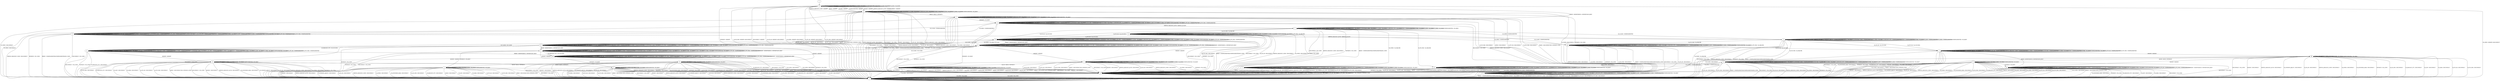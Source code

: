 digraph "" {
	graph ["Incoming time"=0.19133949279785156,
		"Outgoing time"=0.28566694259643555,
		Output="{'States': 32, 'Transitions': 683, 'Filename': '../results/ssh/OpenSSH-OpenSSH-yices-3.dot'}",
		Reference="{'States': 32, 'Transitions': 683, 'Filename': '../subjects/ssh/OpenSSH.dot'}",
		Solver=yices,
		Updated="{'States': 32, 'Transitions': 683, 'Filename': '../subjects/ssh/OpenSSH.dot'}",
		"f-measure"=1.0,
		precision=1.0,
		recall=1.0
	];
	a -> a	[key=0,
		label="KEXINIT / UNIMPLEMENTED"];
	a -> a	[key=1,
		label="SERVICE_REQUEST_AUTH / SERVICE_ACCEPT"];
	a -> a	[key=2,
		label="CH_WINDOW_ADJUST / UNIMPLEMENTED"];
	a -> a	[key=3,
		label="DEBUG / NO_RESP"];
	a -> a	[key=4,
		label="CH_EXTENDED_DATA / UNIMPLEMENTED"];
	a -> a	[key=5,
		label="UA_PK_NOK / UA_FAILURE"];
	a -> a	[key=6,
		label="CH_OPEN / CH_MAX"];
	a -> a	[key=7,
		label="CH_REQUEST_PTY / UNIMPLEMENTED"];
	a -> a	[key=8,
		label="KEX30 / UNIMPLEMENTED"];
	a -> a	[key=9,
		label="IGNORE / NO_RESP"];
	a -> a	[key=10,
		label="CH_EOF / UNIMPLEMENTED"];
	a -> a	[key=11,
		label="CH_DATA / UNIMPLEMENTED"];
	a -> a	[key=12,
		label="UNIMPLEMENTED / NO_RESP"];
	a -> k	[key=0,
		label="CH_CLOSE / UNIMPLEMENTED"];
	a -> t	[key=0,
		label="DISCONNECT / NO_CONN"];
	a -> t	[key=1,
		label="UA_PK_OK / DISCONNECT"];
	a -> t	[key=2,
		label="SERVICE_REQUEST_CONN / DISCONNECT"];
	a -> t	[key=3,
		label="UA_NONE / DISCONNECT"];
	a -> t	[key=4,
		label="NEWKEYS / NO_CONN"];
	a -> t	[key=5,
		label="UA_PW_OK / DISCONNECT"];
	a -> t	[key=6,
		label="UA_PW_NOK / DISCONNECT"];
	a -> t	[key=7,
		label="REKEY / UNIMPLEMENTED|UNIMPLEMENTED|NO_CONN"];
	b -> b	[key=0,
		label="CH_WINDOW_ADJUST / CH_NONE"];
	b -> b	[key=1,
		label="CH_EXTENDED_DATA / CH_NONE"];
	b -> b	[key=2,
		label="CH_CLOSE / CH_NONE"];
	b -> b	[key=3,
		label="CH_REQUEST_PTY / CH_NONE"];
	b -> b	[key=4,
		label="CH_EOF / CH_NONE"];
	b -> b	[key=5,
		label="CH_DATA / CH_NONE"];
	b -> q	[key=0,
		label="KEXINIT / KEXINIT"];
	b -> q	[key=1,
		label="SERVICE_REQUEST_AUTH / KEXINIT"];
	b -> q	[key=2,
		label="DEBUG / KEXINIT"];
	b -> q	[key=3,
		label="SERVICE_REQUEST_CONN / KEXINIT"];
	b -> q	[key=4,
		label="KEX30 / KEXINIT"];
	b -> q	[key=5,
		label="IGNORE / KEXINIT"];
	b -> q	[key=6,
		label="UNIMPLEMENTED / KEXINIT"];
	b -> t	[key=0,
		label="CH_OPEN / KEXINIT+DISCONNECT"];
	b -> u	[key=0,
		label="REKEY / KEXINIT|KEX31+NEWKEYS|NO_RESP"];
	b -> cc	[key=0,
		label="DISCONNECT / KEXINIT"];
	b -> cc	[key=1,
		label="UA_PK_OK / KEXINIT+DISCONNECT"];
	b -> cc	[key=2,
		label="UA_NONE / KEXINIT+DISCONNECT"];
	b -> cc	[key=3,
		label="NEWKEYS / KEXINIT"];
	b -> cc	[key=4,
		label="UA_PK_NOK / KEXINIT+DISCONNECT"];
	b -> cc	[key=5,
		label="UA_PW_OK / KEXINIT+DISCONNECT"];
	b -> cc	[key=6,
		label="UA_PW_NOK / KEXINIT+DISCONNECT"];
	c -> c	[key=0,
		label="SERVICE_REQUEST_AUTH / UNIMPLEMENTED"];
	c -> c	[key=1,
		label="CH_WINDOW_ADJUST / NO_RESP"];
	c -> c	[key=2,
		label="DEBUG / NO_RESP"];
	c -> c	[key=3,
		label="UA_PK_OK / UNIMPLEMENTED"];
	c -> c	[key=4,
		label="SERVICE_REQUEST_CONN / UNIMPLEMENTED"];
	c -> c	[key=5,
		label="UA_NONE / UNIMPLEMENTED"];
	c -> c	[key=6,
		label="UA_PK_NOK / UNIMPLEMENTED"];
	c -> c	[key=7,
		label="CH_OPEN / CH_MAX"];
	c -> c	[key=8,
		label="KEX30 / UNIMPLEMENTED"];
	c -> c	[key=9,
		label="IGNORE / NO_RESP"];
	c -> c	[key=10,
		label="UNIMPLEMENTED / NO_RESP"];
	c -> c	[key=11,
		label="UA_PW_OK / UNIMPLEMENTED"];
	c -> c	[key=12,
		label="UA_PW_NOK / UNIMPLEMENTED"];
	c -> t	[key=0,
		label="DISCONNECT / NO_CONN"];
	c -> t	[key=1,
		label="CH_EXTENDED_DATA / DISCONNECT"];
	c -> t	[key=2,
		label="NEWKEYS / NO_CONN"];
	c -> t	[key=3,
		label="CH_REQUEST_PTY / DISCONNECT"];
	c -> t	[key=4,
		label="CH_EOF / DISCONNECT"];
	c -> t	[key=5,
		label="CH_DATA / DISCONNECT"];
	c -> bb	[key=0,
		label="KEXINIT / KEXINIT"];
	c -> cc	[key=0,
		label="CH_CLOSE / DISCONNECT"];
	c -> ee	[key=0,
		label="REKEY / KEXINIT|KEX31+NEWKEYS|NO_RESP"];
	d -> d	[key=0,
		label="DEBUG / NO_RESP"];
	d -> d	[key=1,
		label="CH_OPEN / CH_MAX"];
	d -> d	[key=2,
		label="IGNORE / NO_RESP"];
	d -> d	[key=3,
		label="UNIMPLEMENTED / NO_RESP"];
	d -> j	[key=0,
		label="KEX30 / KEX31+NEWKEYS"];
	d -> t	[key=0,
		label="DISCONNECT / NO_CONN"];
	d -> t	[key=1,
		label="KEXINIT / DISCONNECT"];
	d -> t	[key=2,
		label="SERVICE_REQUEST_AUTH / DISCONNECT"];
	d -> t	[key=3,
		label="CH_WINDOW_ADJUST / DISCONNECT"];
	d -> t	[key=4,
		label="UA_PK_OK / DISCONNECT"];
	d -> t	[key=5,
		label="SERVICE_REQUEST_CONN / DISCONNECT"];
	d -> t	[key=6,
		label="UA_NONE / DISCONNECT"];
	d -> t	[key=7,
		label="CH_EXTENDED_DATA / DISCONNECT"];
	d -> t	[key=8,
		label="NEWKEYS / NO_CONN"];
	d -> t	[key=9,
		label="UA_PK_NOK / DISCONNECT"];
	d -> t	[key=10,
		label="CH_REQUEST_PTY / DISCONNECT"];
	d -> t	[key=11,
		label="CH_EOF / DISCONNECT"];
	d -> t	[key=12,
		label="CH_DATA / DISCONNECT"];
	d -> t	[key=13,
		label="UA_PW_OK / DISCONNECT"];
	d -> t	[key=14,
		label="UA_PW_NOK / DISCONNECT"];
	d -> t	[key=15,
		label="REKEY / DISCONNECT|NO_CONN|NO_CONN"];
	d -> cc	[key=0,
		label="CH_CLOSE / DISCONNECT"];
	e -> e	[key=0,
		label="CH_WINDOW_ADJUST / CH_NONE"];
	e -> e	[key=1,
		label="DEBUG / NO_RESP"];
	e -> e	[key=2,
		label="CH_EXTENDED_DATA / CH_NONE"];
	e -> e	[key=3,
		label="CH_CLOSE / CH_NONE"];
	e -> e	[key=4,
		label="CH_REQUEST_PTY / CH_NONE"];
	e -> e	[key=5,
		label="IGNORE / NO_RESP"];
	e -> e	[key=6,
		label="CH_EOF / CH_NONE"];
	e -> e	[key=7,
		label="CH_DATA / CH_NONE"];
	e -> e	[key=8,
		label="UNIMPLEMENTED / NO_RESP"];
	e -> t	[key=0,
		label="CH_OPEN / DISCONNECT"];
	e -> w	[key=0,
		label="NEWKEYS / NO_RESP"];
	e -> cc	[key=0,
		label="DISCONNECT / NO_CONN"];
	e -> cc	[key=1,
		label="KEXINIT / DISCONNECT"];
	e -> cc	[key=2,
		label="SERVICE_REQUEST_AUTH / DISCONNECT"];
	e -> cc	[key=3,
		label="UA_PK_OK / DISCONNECT"];
	e -> cc	[key=4,
		label="SERVICE_REQUEST_CONN / DISCONNECT"];
	e -> cc	[key=5,
		label="UA_NONE / DISCONNECT"];
	e -> cc	[key=6,
		label="UA_PK_NOK / DISCONNECT"];
	e -> cc	[key=7,
		label="KEX30 / DISCONNECT"];
	e -> cc	[key=8,
		label="UA_PW_OK / DISCONNECT"];
	e -> cc	[key=9,
		label="UA_PW_NOK / DISCONNECT"];
	e -> cc	[key=10,
		label="REKEY / DISCONNECT|NO_CONN|NO_CONN"];
	f -> f	[key=0,
		label="KEXINIT / UNIMPLEMENTED"];
	f -> f	[key=1,
		label="SERVICE_REQUEST_AUTH / SERVICE_ACCEPT"];
	f -> f	[key=2,
		label="CH_WINDOW_ADJUST / CH_NONE"];
	f -> f	[key=3,
		label="DEBUG / NO_RESP"];
	f -> f	[key=4,
		label="UA_NONE / UA_FAILURE"];
	f -> f	[key=5,
		label="CH_EXTENDED_DATA / CH_NONE"];
	f -> f	[key=6,
		label="CH_CLOSE / CH_NONE"];
	f -> f	[key=7,
		label="CH_REQUEST_PTY / CH_NONE"];
	f -> f	[key=8,
		label="KEX30 / UNIMPLEMENTED"];
	f -> f	[key=9,
		label="IGNORE / NO_RESP"];
	f -> f	[key=10,
		label="CH_EOF / CH_NONE"];
	f -> f	[key=11,
		label="CH_DATA / CH_NONE"];
	f -> f	[key=12,
		label="UNIMPLEMENTED / NO_RESP"];
	f -> m	[key=0,
		label="CH_OPEN / UNIMPLEMENTED"];
	f -> cc	[key=0,
		label="DISCONNECT / NO_CONN"];
	f -> cc	[key=1,
		label="UA_PK_OK / DISCONNECT"];
	f -> cc	[key=2,
		label="SERVICE_REQUEST_CONN / DISCONNECT"];
	f -> cc	[key=3,
		label="NEWKEYS / NO_CONN"];
	f -> cc	[key=4,
		label="UA_PK_NOK / DISCONNECT"];
	f -> cc	[key=5,
		label="UA_PW_OK / DISCONNECT"];
	f -> cc	[key=6,
		label="UA_PW_NOK / DISCONNECT"];
	f -> cc	[key=7,
		label="REKEY / UNIMPLEMENTED|UNIMPLEMENTED|NO_CONN"];
	g -> d	[key=0,
		label="KEXINIT / KEXINIT"];
	g -> g	[key=0,
		label="SERVICE_REQUEST_AUTH / UNIMPLEMENTED"];
	g -> g	[key=1,
		label="CH_WINDOW_ADJUST / NO_RESP"];
	g -> g	[key=2,
		label="DEBUG / NO_RESP"];
	g -> g	[key=3,
		label="UA_PK_OK / UNIMPLEMENTED"];
	g -> g	[key=4,
		label="SERVICE_REQUEST_CONN / UNIMPLEMENTED"];
	g -> g	[key=5,
		label="UA_NONE / UNIMPLEMENTED"];
	g -> g	[key=6,
		label="CH_EXTENDED_DATA / NO_RESP"];
	g -> g	[key=7,
		label="UA_PK_NOK / UNIMPLEMENTED"];
	g -> g	[key=8,
		label="CH_OPEN / CH_MAX"];
	g -> g	[key=9,
		label="KEX30 / UNIMPLEMENTED"];
	g -> g	[key=10,
		label="IGNORE / NO_RESP"];
	g -> g	[key=11,
		label="CH_EOF / NO_RESP"];
	g -> g	[key=12,
		label="CH_DATA / NO_RESP"];
	g -> g	[key=13,
		label="UNIMPLEMENTED / NO_RESP"];
	g -> g	[key=14,
		label="UA_PW_OK / UNIMPLEMENTED"];
	g -> g	[key=15,
		label="UA_PW_NOK / UNIMPLEMENTED"];
	g -> t	[key=0,
		label="DISCONNECT / NO_CONN"];
	g -> t	[key=1,
		label="NEWKEYS / NO_CONN"];
	g -> v	[key=0,
		label="CH_REQUEST_PTY / CH_SUCCESS"];
	g -> y	[key=0,
		label="REKEY / KEXINIT|KEX31+NEWKEYS|NO_RESP"];
	g -> ff	[key=0,
		label="CH_CLOSE / CH_CLOSE"];
	h -> h	[key=0,
		label="DEBUG / NO_RESP"];
	h -> h	[key=1,
		label="CH_OPEN / CH_MAX"];
	h -> h	[key=2,
		label="IGNORE / NO_RESP"];
	h -> h	[key=3,
		label="UNIMPLEMENTED / NO_RESP"];
	h -> o	[key=0,
		label="KEX30 / KEX31+NEWKEYS"];
	h -> t	[key=0,
		label="DISCONNECT / NO_CONN"];
	h -> t	[key=1,
		label="KEXINIT / DISCONNECT"];
	h -> t	[key=2,
		label="SERVICE_REQUEST_AUTH / DISCONNECT"];
	h -> t	[key=3,
		label="CH_WINDOW_ADJUST / DISCONNECT"];
	h -> t	[key=4,
		label="UA_PK_OK / DISCONNECT"];
	h -> t	[key=5,
		label="SERVICE_REQUEST_CONN / DISCONNECT"];
	h -> t	[key=6,
		label="UA_NONE / DISCONNECT"];
	h -> t	[key=7,
		label="CH_EXTENDED_DATA / DISCONNECT"];
	h -> t	[key=8,
		label="NEWKEYS / NO_CONN"];
	h -> t	[key=9,
		label="UA_PK_NOK / DISCONNECT"];
	h -> t	[key=10,
		label="CH_REQUEST_PTY / DISCONNECT"];
	h -> t	[key=11,
		label="CH_EOF / DISCONNECT"];
	h -> t	[key=12,
		label="CH_DATA / DISCONNECT"];
	h -> t	[key=13,
		label="UA_PW_OK / DISCONNECT"];
	h -> t	[key=14,
		label="UA_PW_NOK / DISCONNECT"];
	h -> t	[key=15,
		label="REKEY / DISCONNECT|NO_CONN|NO_CONN"];
	h -> cc	[key=0,
		label="CH_CLOSE / DISCONNECT"];
	i -> b	[key=0];
	j -> j	[key=0,
		label="DEBUG / NO_RESP"];
	j -> j	[key=1,
		label="CH_OPEN / CH_MAX"];
	j -> j	[key=2,
		label="IGNORE / NO_RESP"];
	j -> j	[key=3,
		label="UNIMPLEMENTED / NO_RESP"];
	j -> t	[key=0,
		label="DISCONNECT / NO_CONN"];
	j -> t	[key=1,
		label="KEXINIT / DISCONNECT"];
	j -> t	[key=2,
		label="SERVICE_REQUEST_AUTH / DISCONNECT"];
	j -> t	[key=3,
		label="CH_WINDOW_ADJUST / DISCONNECT"];
	j -> t	[key=4,
		label="UA_PK_OK / DISCONNECT"];
	j -> t	[key=5,
		label="SERVICE_REQUEST_CONN / DISCONNECT"];
	j -> t	[key=6,
		label="UA_NONE / DISCONNECT"];
	j -> t	[key=7,
		label="CH_EXTENDED_DATA / DISCONNECT"];
	j -> t	[key=8,
		label="UA_PK_NOK / DISCONNECT"];
	j -> t	[key=9,
		label="CH_REQUEST_PTY / DISCONNECT"];
	j -> t	[key=10,
		label="KEX30 / DISCONNECT"];
	j -> t	[key=11,
		label="CH_EOF / DISCONNECT"];
	j -> t	[key=12,
		label="CH_DATA / DISCONNECT"];
	j -> t	[key=13,
		label="UA_PW_OK / DISCONNECT"];
	j -> t	[key=14,
		label="UA_PW_NOK / DISCONNECT"];
	j -> t	[key=15,
		label="REKEY / DISCONNECT|NO_CONN|NO_CONN"];
	j -> y	[key=0,
		label="NEWKEYS / NO_RESP"];
	j -> cc	[key=0,
		label="CH_CLOSE / DISCONNECT"];
	k -> a	[key=0,
		label="CH_OPEN / UNIMPLEMENTED"];
	k -> k	[key=0,
		label="KEXINIT / UNIMPLEMENTED"];
	k -> k	[key=1,
		label="SERVICE_REQUEST_AUTH / SERVICE_ACCEPT"];
	k -> k	[key=2,
		label="CH_WINDOW_ADJUST / CH_NONE"];
	k -> k	[key=3,
		label="DEBUG / NO_RESP"];
	k -> k	[key=4,
		label="CH_EXTENDED_DATA / CH_NONE"];
	k -> k	[key=5,
		label="UA_PK_NOK / UA_FAILURE"];
	k -> k	[key=6,
		label="CH_CLOSE / CH_NONE"];
	k -> k	[key=7,
		label="CH_REQUEST_PTY / CH_NONE"];
	k -> k	[key=8,
		label="KEX30 / UNIMPLEMENTED"];
	k -> k	[key=9,
		label="IGNORE / NO_RESP"];
	k -> k	[key=10,
		label="CH_EOF / CH_NONE"];
	k -> k	[key=11,
		label="CH_DATA / CH_NONE"];
	k -> k	[key=12,
		label="UNIMPLEMENTED / NO_RESP"];
	k -> cc	[key=0,
		label="DISCONNECT / NO_CONN"];
	k -> cc	[key=1,
		label="UA_PK_OK / DISCONNECT"];
	k -> cc	[key=2,
		label="SERVICE_REQUEST_CONN / DISCONNECT"];
	k -> cc	[key=3,
		label="UA_NONE / DISCONNECT"];
	k -> cc	[key=4,
		label="NEWKEYS / NO_CONN"];
	k -> cc	[key=5,
		label="UA_PW_OK / DISCONNECT"];
	k -> cc	[key=6,
		label="UA_PW_NOK / DISCONNECT"];
	k -> cc	[key=7,
		label="REKEY / UNIMPLEMENTED|UNIMPLEMENTED|NO_CONN"];
	l -> l	[key=0,
		label="CH_WINDOW_ADJUST / CH_NONE"];
	l -> l	[key=1,
		label="DEBUG / NO_RESP"];
	l -> l	[key=2,
		label="CH_EXTENDED_DATA / CH_NONE"];
	l -> l	[key=3,
		label="CH_CLOSE / CH_NONE"];
	l -> l	[key=4,
		label="CH_REQUEST_PTY / CH_NONE"];
	l -> l	[key=5,
		label="IGNORE / NO_RESP"];
	l -> l	[key=6,
		label="CH_EOF / CH_NONE"];
	l -> l	[key=7,
		label="CH_DATA / CH_NONE"];
	l -> l	[key=8,
		label="UNIMPLEMENTED / NO_RESP"];
	l -> t	[key=0,
		label="CH_OPEN / DISCONNECT"];
	l -> u	[key=0,
		label="NEWKEYS / NO_RESP"];
	l -> cc	[key=0,
		label="DISCONNECT / NO_CONN"];
	l -> cc	[key=1,
		label="KEXINIT / DISCONNECT"];
	l -> cc	[key=2,
		label="SERVICE_REQUEST_AUTH / DISCONNECT"];
	l -> cc	[key=3,
		label="UA_PK_OK / DISCONNECT"];
	l -> cc	[key=4,
		label="SERVICE_REQUEST_CONN / DISCONNECT"];
	l -> cc	[key=5,
		label="UA_NONE / DISCONNECT"];
	l -> cc	[key=6,
		label="UA_PK_NOK / DISCONNECT"];
	l -> cc	[key=7,
		label="KEX30 / DISCONNECT"];
	l -> cc	[key=8,
		label="UA_PW_OK / DISCONNECT"];
	l -> cc	[key=9,
		label="UA_PW_NOK / DISCONNECT"];
	l -> cc	[key=10,
		label="REKEY / DISCONNECT|NO_CONN|NO_CONN"];
	m -> f	[key=0,
		label="CH_CLOSE / UNIMPLEMENTED"];
	m -> m	[key=0,
		label="KEXINIT / UNIMPLEMENTED"];
	m -> m	[key=1,
		label="SERVICE_REQUEST_AUTH / SERVICE_ACCEPT"];
	m -> m	[key=2,
		label="CH_WINDOW_ADJUST / UNIMPLEMENTED"];
	m -> m	[key=3,
		label="DEBUG / NO_RESP"];
	m -> m	[key=4,
		label="UA_NONE / UA_FAILURE"];
	m -> m	[key=5,
		label="CH_EXTENDED_DATA / UNIMPLEMENTED"];
	m -> m	[key=6,
		label="CH_OPEN / CH_MAX"];
	m -> m	[key=7,
		label="CH_REQUEST_PTY / UNIMPLEMENTED"];
	m -> m	[key=8,
		label="KEX30 / UNIMPLEMENTED"];
	m -> m	[key=9,
		label="IGNORE / NO_RESP"];
	m -> m	[key=10,
		label="CH_EOF / UNIMPLEMENTED"];
	m -> m	[key=11,
		label="CH_DATA / UNIMPLEMENTED"];
	m -> m	[key=12,
		label="UNIMPLEMENTED / NO_RESP"];
	m -> t	[key=0,
		label="DISCONNECT / NO_CONN"];
	m -> t	[key=1,
		label="UA_PK_OK / DISCONNECT"];
	m -> t	[key=2,
		label="SERVICE_REQUEST_CONN / DISCONNECT"];
	m -> t	[key=3,
		label="NEWKEYS / NO_CONN"];
	m -> t	[key=4,
		label="UA_PK_NOK / DISCONNECT"];
	m -> t	[key=5,
		label="UA_PW_OK / DISCONNECT"];
	m -> t	[key=6,
		label="UA_PW_NOK / DISCONNECT"];
	m -> t	[key=7,
		label="REKEY / UNIMPLEMENTED|UNIMPLEMENTED|NO_CONN"];
	n -> n	[key=0,
		label="DEBUG / NO_RESP"];
	n -> n	[key=1,
		label="CH_OPEN / CH_MAX"];
	n -> n	[key=2,
		label="IGNORE / NO_RESP"];
	n -> n	[key=3,
		label="UNIMPLEMENTED / NO_RESP"];
	n -> t	[key=0,
		label="DISCONNECT / NO_CONN"];
	n -> t	[key=1,
		label="KEXINIT / DISCONNECT"];
	n -> t	[key=2,
		label="SERVICE_REQUEST_AUTH / DISCONNECT"];
	n -> t	[key=3,
		label="CH_WINDOW_ADJUST / DISCONNECT"];
	n -> t	[key=4,
		label="UA_PK_OK / DISCONNECT"];
	n -> t	[key=5,
		label="SERVICE_REQUEST_CONN / DISCONNECT"];
	n -> t	[key=6,
		label="UA_NONE / DISCONNECT"];
	n -> t	[key=7,
		label="CH_EXTENDED_DATA / DISCONNECT"];
	n -> t	[key=8,
		label="UA_PK_NOK / DISCONNECT"];
	n -> t	[key=9,
		label="CH_REQUEST_PTY / DISCONNECT"];
	n -> t	[key=10,
		label="KEX30 / DISCONNECT"];
	n -> t	[key=11,
		label="CH_EOF / DISCONNECT"];
	n -> t	[key=12,
		label="CH_DATA / DISCONNECT"];
	n -> t	[key=13,
		label="UA_PW_OK / DISCONNECT"];
	n -> t	[key=14,
		label="UA_PW_NOK / DISCONNECT"];
	n -> t	[key=15,
		label="REKEY / DISCONNECT|NO_CONN|NO_CONN"];
	n -> cc	[key=0,
		label="CH_CLOSE / DISCONNECT"];
	n -> ee	[key=0,
		label="NEWKEYS / NO_RESP"];
	o -> o	[key=0,
		label="DEBUG / NO_RESP"];
	o -> o	[key=1,
		label="CH_OPEN / CH_MAX"];
	o -> o	[key=2,
		label="IGNORE / NO_RESP"];
	o -> o	[key=3,
		label="UNIMPLEMENTED / NO_RESP"];
	o -> t	[key=0,
		label="DISCONNECT / NO_CONN"];
	o -> t	[key=1,
		label="KEXINIT / DISCONNECT"];
	o -> t	[key=2,
		label="SERVICE_REQUEST_AUTH / DISCONNECT"];
	o -> t	[key=3,
		label="CH_WINDOW_ADJUST / DISCONNECT"];
	o -> t	[key=4,
		label="UA_PK_OK / DISCONNECT"];
	o -> t	[key=5,
		label="SERVICE_REQUEST_CONN / DISCONNECT"];
	o -> t	[key=6,
		label="UA_NONE / DISCONNECT"];
	o -> t	[key=7,
		label="CH_EXTENDED_DATA / DISCONNECT"];
	o -> t	[key=8,
		label="UA_PK_NOK / DISCONNECT"];
	o -> t	[key=9,
		label="CH_REQUEST_PTY / DISCONNECT"];
	o -> t	[key=10,
		label="KEX30 / DISCONNECT"];
	o -> t	[key=11,
		label="CH_EOF / DISCONNECT"];
	o -> t	[key=12,
		label="CH_DATA / DISCONNECT"];
	o -> t	[key=13,
		label="UA_PW_OK / DISCONNECT"];
	o -> t	[key=14,
		label="UA_PW_NOK / DISCONNECT"];
	o -> t	[key=15,
		label="REKEY / DISCONNECT|NO_CONN|NO_CONN"];
	o -> cc	[key=0,
		label="CH_CLOSE / DISCONNECT"];
	o -> dd	[key=0,
		label="NEWKEYS / NO_RESP"];
	p -> p	[key=0,
		label="KEXINIT / UNIMPLEMENTED"];
	p -> p	[key=1,
		label="SERVICE_REQUEST_AUTH / SERVICE_ACCEPT"];
	p -> p	[key=2,
		label="CH_WINDOW_ADJUST / CH_NONE"];
	p -> p	[key=3,
		label="DEBUG / NO_RESP"];
	p -> p	[key=4,
		label="CH_EXTENDED_DATA / CH_NONE"];
	p -> p	[key=5,
		label="CH_CLOSE / CH_NONE"];
	p -> p	[key=6,
		label="CH_REQUEST_PTY / CH_NONE"];
	p -> p	[key=7,
		label="KEX30 / UNIMPLEMENTED"];
	p -> p	[key=8,
		label="IGNORE / NO_RESP"];
	p -> p	[key=9,
		label="CH_EOF / CH_NONE"];
	p -> p	[key=10,
		label="CH_DATA / CH_NONE"];
	p -> p	[key=11,
		label="UNIMPLEMENTED / NO_RESP"];
	p -> p	[key=12,
		label="UA_PW_NOK / UA_FAILURE"];
	p -> aa	[key=0,
		label="CH_OPEN / UNIMPLEMENTED"];
	p -> cc	[key=0,
		label="DISCONNECT / NO_CONN"];
	p -> cc	[key=1,
		label="UA_PK_OK / DISCONNECT"];
	p -> cc	[key=2,
		label="SERVICE_REQUEST_CONN / DISCONNECT"];
	p -> cc	[key=3,
		label="UA_NONE / DISCONNECT"];
	p -> cc	[key=4,
		label="NEWKEYS / NO_CONN"];
	p -> cc	[key=5,
		label="UA_PK_NOK / DISCONNECT"];
	p -> cc	[key=6,
		label="REKEY / UNIMPLEMENTED|UNIMPLEMENTED|NO_CONN"];
	p -> ff	[key=0,
		label="UA_PW_OK / UA_SUCCESS"];
	q -> l	[key=0,
		label="KEX30 / KEX31+NEWKEYS"];
	q -> q	[key=0,
		label="CH_WINDOW_ADJUST / CH_NONE"];
	q -> q	[key=1,
		label="DEBUG / NO_RESP"];
	q -> q	[key=2,
		label="CH_EXTENDED_DATA / CH_NONE"];
	q -> q	[key=3,
		label="CH_CLOSE / CH_NONE"];
	q -> q	[key=4,
		label="CH_REQUEST_PTY / CH_NONE"];
	q -> q	[key=5,
		label="IGNORE / NO_RESP"];
	q -> q	[key=6,
		label="CH_EOF / CH_NONE"];
	q -> q	[key=7,
		label="CH_DATA / CH_NONE"];
	q -> q	[key=8,
		label="UNIMPLEMENTED / NO_RESP"];
	q -> t	[key=0,
		label="CH_OPEN / DISCONNECT"];
	q -> cc	[key=0,
		label="DISCONNECT / NO_CONN"];
	q -> cc	[key=1,
		label="KEXINIT / DISCONNECT"];
	q -> cc	[key=2,
		label="SERVICE_REQUEST_AUTH / DISCONNECT"];
	q -> cc	[key=3,
		label="UA_PK_OK / DISCONNECT"];
	q -> cc	[key=4,
		label="SERVICE_REQUEST_CONN / DISCONNECT"];
	q -> cc	[key=5,
		label="UA_NONE / DISCONNECT"];
	q -> cc	[key=6,
		label="NEWKEYS / NO_CONN"];
	q -> cc	[key=7,
		label="UA_PK_NOK / DISCONNECT"];
	q -> cc	[key=8,
		label="UA_PW_OK / DISCONNECT"];
	q -> cc	[key=9,
		label="UA_PW_NOK / DISCONNECT"];
	q -> cc	[key=10,
		label="REKEY / DISCONNECT|NO_CONN|NO_CONN"];
	r -> f	[key=0,
		label="UA_NONE / UA_FAILURE"];
	r -> k	[key=0,
		label="UA_PK_NOK / UA_FAILURE"];
	r -> p	[key=0,
		label="UA_PW_NOK / UA_FAILURE"];
	r -> r	[key=0,
		label="KEXINIT / UNIMPLEMENTED"];
	r -> r	[key=1,
		label="SERVICE_REQUEST_AUTH / SERVICE_ACCEPT"];
	r -> r	[key=2,
		label="CH_WINDOW_ADJUST / CH_NONE"];
	r -> r	[key=3,
		label="DEBUG / NO_RESP"];
	r -> r	[key=4,
		label="CH_EXTENDED_DATA / CH_NONE"];
	r -> r	[key=5,
		label="CH_CLOSE / CH_NONE"];
	r -> r	[key=6,
		label="CH_REQUEST_PTY / CH_NONE"];
	r -> r	[key=7,
		label="KEX30 / UNIMPLEMENTED"];
	r -> r	[key=8,
		label="IGNORE / NO_RESP"];
	r -> r	[key=9,
		label="CH_EOF / CH_NONE"];
	r -> r	[key=10,
		label="CH_DATA / CH_NONE"];
	r -> r	[key=11,
		label="UNIMPLEMENTED / NO_RESP"];
	r -> z	[key=0,
		label="CH_OPEN / UNIMPLEMENTED"];
	r -> cc	[key=0,
		label="DISCONNECT / NO_CONN"];
	r -> cc	[key=1,
		label="SERVICE_REQUEST_CONN / DISCONNECT"];
	r -> cc	[key=2,
		label="NEWKEYS / NO_CONN"];
	r -> cc	[key=3,
		label="REKEY / UNIMPLEMENTED|UNIMPLEMENTED|NO_CONN"];
	r -> ff	[key=0,
		label="UA_PK_OK / UA_SUCCESS"];
	r -> ff	[key=1,
		label="UA_PW_OK / UA_SUCCESS"];
	s -> e	[key=0,
		label="KEX30 / KEX31+NEWKEYS"];
	s -> s	[key=0,
		label="CH_WINDOW_ADJUST / CH_NONE"];
	s -> s	[key=1,
		label="DEBUG / NO_RESP"];
	s -> s	[key=2,
		label="CH_EXTENDED_DATA / CH_NONE"];
	s -> s	[key=3,
		label="CH_CLOSE / CH_NONE"];
	s -> s	[key=4,
		label="CH_REQUEST_PTY / CH_NONE"];
	s -> s	[key=5,
		label="IGNORE / NO_RESP"];
	s -> s	[key=6,
		label="CH_EOF / CH_NONE"];
	s -> s	[key=7,
		label="CH_DATA / CH_NONE"];
	s -> s	[key=8,
		label="UNIMPLEMENTED / NO_RESP"];
	s -> t	[key=0,
		label="CH_OPEN / DISCONNECT"];
	s -> cc	[key=0,
		label="DISCONNECT / NO_CONN"];
	s -> cc	[key=1,
		label="KEXINIT / DISCONNECT"];
	s -> cc	[key=2,
		label="SERVICE_REQUEST_AUTH / DISCONNECT"];
	s -> cc	[key=3,
		label="UA_PK_OK / DISCONNECT"];
	s -> cc	[key=4,
		label="SERVICE_REQUEST_CONN / DISCONNECT"];
	s -> cc	[key=5,
		label="UA_NONE / DISCONNECT"];
	s -> cc	[key=6,
		label="NEWKEYS / NO_CONN"];
	s -> cc	[key=7,
		label="UA_PK_NOK / DISCONNECT"];
	s -> cc	[key=8,
		label="UA_PW_OK / DISCONNECT"];
	s -> cc	[key=9,
		label="UA_PW_NOK / DISCONNECT"];
	s -> cc	[key=10,
		label="REKEY / DISCONNECT|NO_CONN|NO_CONN"];
	t -> t	[key=0,
		label="DISCONNECT / NO_CONN"];
	t -> t	[key=1,
		label="KEXINIT / NO_CONN"];
	t -> t	[key=2,
		label="SERVICE_REQUEST_AUTH / NO_CONN"];
	t -> t	[key=3,
		label="CH_WINDOW_ADJUST / NO_CONN"];
	t -> t	[key=4,
		label="DEBUG / NO_CONN"];
	t -> t	[key=5,
		label="UA_PK_OK / NO_CONN"];
	t -> t	[key=6,
		label="SERVICE_REQUEST_CONN / NO_CONN"];
	t -> t	[key=7,
		label="UA_NONE / NO_CONN"];
	t -> t	[key=8,
		label="CH_EXTENDED_DATA / NO_CONN"];
	t -> t	[key=9,
		label="NEWKEYS / NO_CONN"];
	t -> t	[key=10,
		label="UA_PK_NOK / NO_CONN"];
	t -> t	[key=11,
		label="CH_OPEN / CH_MAX"];
	t -> t	[key=12,
		label="CH_REQUEST_PTY / NO_CONN"];
	t -> t	[key=13,
		label="KEX30 / NO_CONN"];
	t -> t	[key=14,
		label="IGNORE / NO_CONN"];
	t -> t	[key=15,
		label="CH_EOF / NO_CONN"];
	t -> t	[key=16,
		label="CH_DATA / NO_CONN"];
	t -> t	[key=17,
		label="UNIMPLEMENTED / NO_CONN"];
	t -> t	[key=18,
		label="UA_PW_OK / NO_CONN"];
	t -> t	[key=19,
		label="UA_PW_NOK / NO_CONN"];
	t -> t	[key=20,
		label="REKEY / NO_CONN|NO_CONN|NO_CONN"];
	t -> cc	[key=0,
		label="CH_CLOSE / NO_CONN"];
	u -> r	[key=0,
		label="SERVICE_REQUEST_AUTH / SERVICE_ACCEPT"];
	u -> u	[key=0,
		label="KEXINIT / UNIMPLEMENTED"];
	u -> u	[key=1,
		label="CH_WINDOW_ADJUST / CH_NONE"];
	u -> u	[key=2,
		label="DEBUG / NO_RESP"];
	u -> u	[key=3,
		label="UA_PK_OK / UNIMPLEMENTED"];
	u -> u	[key=4,
		label="UA_NONE / UNIMPLEMENTED"];
	u -> u	[key=5,
		label="CH_EXTENDED_DATA / CH_NONE"];
	u -> u	[key=6,
		label="UA_PK_NOK / UNIMPLEMENTED"];
	u -> u	[key=7,
		label="CH_CLOSE / CH_NONE"];
	u -> u	[key=8,
		label="CH_REQUEST_PTY / CH_NONE"];
	u -> u	[key=9,
		label="KEX30 / UNIMPLEMENTED"];
	u -> u	[key=10,
		label="IGNORE / NO_RESP"];
	u -> u	[key=11,
		label="CH_EOF / CH_NONE"];
	u -> u	[key=12,
		label="CH_DATA / CH_NONE"];
	u -> u	[key=13,
		label="UNIMPLEMENTED / NO_RESP"];
	u -> u	[key=14,
		label="UA_PW_OK / UNIMPLEMENTED"];
	u -> u	[key=15,
		label="UA_PW_NOK / UNIMPLEMENTED"];
	u -> x	[key=0,
		label="CH_OPEN / UNIMPLEMENTED"];
	u -> cc	[key=0,
		label="DISCONNECT / NO_CONN"];
	u -> cc	[key=1,
		label="SERVICE_REQUEST_CONN / DISCONNECT"];
	u -> cc	[key=2,
		label="NEWKEYS / NO_CONN"];
	u -> cc	[key=3,
		label="REKEY / UNIMPLEMENTED|UNIMPLEMENTED|NO_CONN"];
	v -> h	[key=0,
		label="KEXINIT / KEXINIT"];
	v -> t	[key=0,
		label="DISCONNECT / NO_CONN"];
	v -> t	[key=1,
		label="NEWKEYS / NO_CONN"];
	v -> t	[key=2,
		label="CH_REQUEST_PTY / DISCONNECT"];
	v -> v	[key=0,
		label="SERVICE_REQUEST_AUTH / UNIMPLEMENTED"];
	v -> v	[key=1,
		label="CH_WINDOW_ADJUST / NO_RESP"];
	v -> v	[key=2,
		label="DEBUG / NO_RESP"];
	v -> v	[key=3,
		label="UA_PK_OK / UNIMPLEMENTED"];
	v -> v	[key=4,
		label="SERVICE_REQUEST_CONN / UNIMPLEMENTED"];
	v -> v	[key=5,
		label="UA_NONE / UNIMPLEMENTED"];
	v -> v	[key=6,
		label="CH_EXTENDED_DATA / NO_RESP"];
	v -> v	[key=7,
		label="UA_PK_NOK / UNIMPLEMENTED"];
	v -> v	[key=8,
		label="CH_OPEN / CH_MAX"];
	v -> v	[key=9,
		label="KEX30 / UNIMPLEMENTED"];
	v -> v	[key=10,
		label="IGNORE / NO_RESP"];
	v -> v	[key=11,
		label="CH_EOF / NO_RESP"];
	v -> v	[key=12,
		label="CH_DATA / NO_RESP"];
	v -> v	[key=13,
		label="UNIMPLEMENTED / NO_RESP"];
	v -> v	[key=14,
		label="UA_PW_OK / UNIMPLEMENTED"];
	v -> v	[key=15,
		label="UA_PW_NOK / UNIMPLEMENTED"];
	v -> dd	[key=0,
		label="REKEY / KEXINIT|KEX31+NEWKEYS|NO_RESP"];
	v -> ff	[key=0,
		label="CH_CLOSE / CH_CLOSE"];
	w -> s	[key=0,
		label="KEXINIT / KEXINIT"];
	w -> w	[key=0,
		label="SERVICE_REQUEST_AUTH / NO_RESP"];
	w -> w	[key=1,
		label="CH_WINDOW_ADJUST / CH_NONE"];
	w -> w	[key=2,
		label="DEBUG / NO_RESP"];
	w -> w	[key=3,
		label="UA_PK_OK / UNIMPLEMENTED"];
	w -> w	[key=4,
		label="SERVICE_REQUEST_CONN / NO_RESP"];
	w -> w	[key=5,
		label="UA_NONE / UNIMPLEMENTED"];
	w -> w	[key=6,
		label="CH_EXTENDED_DATA / CH_NONE"];
	w -> w	[key=7,
		label="UA_PK_NOK / UNIMPLEMENTED"];
	w -> w	[key=8,
		label="CH_CLOSE / CH_NONE"];
	w -> w	[key=9,
		label="CH_REQUEST_PTY / CH_NONE"];
	w -> w	[key=10,
		label="KEX30 / NO_RESP"];
	w -> w	[key=11,
		label="IGNORE / NO_RESP"];
	w -> w	[key=12,
		label="CH_EOF / CH_NONE"];
	w -> w	[key=13,
		label="CH_DATA / CH_NONE"];
	w -> w	[key=14,
		label="UNIMPLEMENTED / NO_RESP"];
	w -> w	[key=15,
		label="UA_PW_OK / UNIMPLEMENTED"];
	w -> w	[key=16,
		label="UA_PW_NOK / UNIMPLEMENTED"];
	w -> w	[key=17,
		label="REKEY / KEXINIT|KEX31+NEWKEYS|NO_RESP"];
	w -> y	[key=0,
		label="CH_OPEN / CH_OPEN_SUCCESS"];
	w -> cc	[key=0,
		label="DISCONNECT / NO_CONN"];
	w -> cc	[key=1,
		label="NEWKEYS / NO_CONN"];
	x -> t	[key=0,
		label="DISCONNECT / NO_CONN"];
	x -> t	[key=1,
		label="SERVICE_REQUEST_CONN / DISCONNECT"];
	x -> t	[key=2,
		label="NEWKEYS / NO_CONN"];
	x -> t	[key=3,
		label="REKEY / UNIMPLEMENTED|UNIMPLEMENTED|NO_CONN"];
	x -> u	[key=0,
		label="CH_CLOSE / UNIMPLEMENTED"];
	x -> x	[key=0,
		label="KEXINIT / UNIMPLEMENTED"];
	x -> x	[key=1,
		label="CH_WINDOW_ADJUST / UNIMPLEMENTED"];
	x -> x	[key=2,
		label="DEBUG / NO_RESP"];
	x -> x	[key=3,
		label="UA_PK_OK / UNIMPLEMENTED"];
	x -> x	[key=4,
		label="UA_NONE / UNIMPLEMENTED"];
	x -> x	[key=5,
		label="CH_EXTENDED_DATA / UNIMPLEMENTED"];
	x -> x	[key=6,
		label="UA_PK_NOK / UNIMPLEMENTED"];
	x -> x	[key=7,
		label="CH_OPEN / CH_MAX"];
	x -> x	[key=8,
		label="CH_REQUEST_PTY / UNIMPLEMENTED"];
	x -> x	[key=9,
		label="KEX30 / UNIMPLEMENTED"];
	x -> x	[key=10,
		label="IGNORE / NO_RESP"];
	x -> x	[key=11,
		label="CH_EOF / UNIMPLEMENTED"];
	x -> x	[key=12,
		label="CH_DATA / UNIMPLEMENTED"];
	x -> x	[key=13,
		label="UNIMPLEMENTED / NO_RESP"];
	x -> x	[key=14,
		label="UA_PW_OK / UNIMPLEMENTED"];
	x -> x	[key=15,
		label="UA_PW_NOK / UNIMPLEMENTED"];
	x -> z	[key=0,
		label="SERVICE_REQUEST_AUTH / SERVICE_ACCEPT"];
	y -> d	[key=0,
		label="KEXINIT / KEXINIT"];
	y -> t	[key=0,
		label="DISCONNECT / NO_CONN"];
	y -> t	[key=1,
		label="NEWKEYS / NO_CONN"];
	y -> w	[key=0,
		label="CH_CLOSE / CH_CLOSE"];
	y -> y	[key=0,
		label="SERVICE_REQUEST_AUTH / NO_RESP"];
	y -> y	[key=1,
		label="CH_WINDOW_ADJUST / NO_RESP"];
	y -> y	[key=2,
		label="DEBUG / NO_RESP"];
	y -> y	[key=3,
		label="UA_PK_OK / UNIMPLEMENTED"];
	y -> y	[key=4,
		label="SERVICE_REQUEST_CONN / NO_RESP"];
	y -> y	[key=5,
		label="UA_NONE / UNIMPLEMENTED"];
	y -> y	[key=6,
		label="CH_EXTENDED_DATA / NO_RESP"];
	y -> y	[key=7,
		label="UA_PK_NOK / UNIMPLEMENTED"];
	y -> y	[key=8,
		label="CH_OPEN / CH_MAX"];
	y -> y	[key=9,
		label="KEX30 / NO_RESP"];
	y -> y	[key=10,
		label="IGNORE / NO_RESP"];
	y -> y	[key=11,
		label="CH_EOF / NO_RESP"];
	y -> y	[key=12,
		label="CH_DATA / NO_RESP"];
	y -> y	[key=13,
		label="UNIMPLEMENTED / NO_RESP"];
	y -> y	[key=14,
		label="UA_PW_OK / UNIMPLEMENTED"];
	y -> y	[key=15,
		label="UA_PW_NOK / UNIMPLEMENTED"];
	y -> y	[key=16,
		label="REKEY / KEXINIT|KEX31+NEWKEYS|NO_RESP"];
	y -> dd	[key=0,
		label="CH_REQUEST_PTY / CH_SUCCESS"];
	z -> a	[key=0,
		label="UA_PK_NOK / UA_FAILURE"];
	z -> c	[key=0,
		label="UA_PK_OK / UA_SUCCESS"];
	z -> c	[key=1,
		label="UA_PW_OK / UA_SUCCESS"];
	z -> m	[key=0,
		label="UA_NONE / UA_FAILURE"];
	z -> r	[key=0,
		label="CH_CLOSE / UNIMPLEMENTED"];
	z -> t	[key=0,
		label="DISCONNECT / NO_CONN"];
	z -> t	[key=1,
		label="SERVICE_REQUEST_CONN / DISCONNECT"];
	z -> t	[key=2,
		label="NEWKEYS / NO_CONN"];
	z -> t	[key=3,
		label="REKEY / UNIMPLEMENTED|UNIMPLEMENTED|NO_CONN"];
	z -> z	[key=0,
		label="KEXINIT / UNIMPLEMENTED"];
	z -> z	[key=1,
		label="SERVICE_REQUEST_AUTH / SERVICE_ACCEPT"];
	z -> z	[key=2,
		label="CH_WINDOW_ADJUST / UNIMPLEMENTED"];
	z -> z	[key=3,
		label="DEBUG / NO_RESP"];
	z -> z	[key=4,
		label="CH_EXTENDED_DATA / UNIMPLEMENTED"];
	z -> z	[key=5,
		label="CH_OPEN / CH_MAX"];
	z -> z	[key=6,
		label="CH_REQUEST_PTY / UNIMPLEMENTED"];
	z -> z	[key=7,
		label="KEX30 / UNIMPLEMENTED"];
	z -> z	[key=8,
		label="IGNORE / NO_RESP"];
	z -> z	[key=9,
		label="CH_EOF / UNIMPLEMENTED"];
	z -> z	[key=10,
		label="CH_DATA / UNIMPLEMENTED"];
	z -> z	[key=11,
		label="UNIMPLEMENTED / NO_RESP"];
	z -> aa	[key=0,
		label="UA_PW_NOK / UA_FAILURE"];
	aa -> c	[key=0,
		label="UA_PW_OK / UA_SUCCESS"];
	aa -> p	[key=0,
		label="CH_CLOSE / UNIMPLEMENTED"];
	aa -> t	[key=0,
		label="DISCONNECT / NO_CONN"];
	aa -> t	[key=1,
		label="UA_PK_OK / DISCONNECT"];
	aa -> t	[key=2,
		label="SERVICE_REQUEST_CONN / DISCONNECT"];
	aa -> t	[key=3,
		label="UA_NONE / DISCONNECT"];
	aa -> t	[key=4,
		label="NEWKEYS / NO_CONN"];
	aa -> t	[key=5,
		label="UA_PK_NOK / DISCONNECT"];
	aa -> t	[key=6,
		label="REKEY / UNIMPLEMENTED|UNIMPLEMENTED|NO_CONN"];
	aa -> aa	[key=0,
		label="KEXINIT / UNIMPLEMENTED"];
	aa -> aa	[key=1,
		label="SERVICE_REQUEST_AUTH / SERVICE_ACCEPT"];
	aa -> aa	[key=2,
		label="CH_WINDOW_ADJUST / UNIMPLEMENTED"];
	aa -> aa	[key=3,
		label="DEBUG / NO_RESP"];
	aa -> aa	[key=4,
		label="CH_EXTENDED_DATA / UNIMPLEMENTED"];
	aa -> aa	[key=5,
		label="CH_OPEN / CH_MAX"];
	aa -> aa	[key=6,
		label="CH_REQUEST_PTY / UNIMPLEMENTED"];
	aa -> aa	[key=7,
		label="KEX30 / UNIMPLEMENTED"];
	aa -> aa	[key=8,
		label="IGNORE / NO_RESP"];
	aa -> aa	[key=9,
		label="CH_EOF / UNIMPLEMENTED"];
	aa -> aa	[key=10,
		label="CH_DATA / UNIMPLEMENTED"];
	aa -> aa	[key=11,
		label="UNIMPLEMENTED / NO_RESP"];
	aa -> aa	[key=12,
		label="UA_PW_NOK / UA_FAILURE"];
	bb -> n	[key=0,
		label="KEX30 / KEX31+NEWKEYS"];
	bb -> t	[key=0,
		label="DISCONNECT / NO_CONN"];
	bb -> t	[key=1,
		label="KEXINIT / DISCONNECT"];
	bb -> t	[key=2,
		label="SERVICE_REQUEST_AUTH / DISCONNECT"];
	bb -> t	[key=3,
		label="CH_WINDOW_ADJUST / DISCONNECT"];
	bb -> t	[key=4,
		label="UA_PK_OK / DISCONNECT"];
	bb -> t	[key=5,
		label="SERVICE_REQUEST_CONN / DISCONNECT"];
	bb -> t	[key=6,
		label="UA_NONE / DISCONNECT"];
	bb -> t	[key=7,
		label="CH_EXTENDED_DATA / DISCONNECT"];
	bb -> t	[key=8,
		label="NEWKEYS / NO_CONN"];
	bb -> t	[key=9,
		label="UA_PK_NOK / DISCONNECT"];
	bb -> t	[key=10,
		label="CH_REQUEST_PTY / DISCONNECT"];
	bb -> t	[key=11,
		label="CH_EOF / DISCONNECT"];
	bb -> t	[key=12,
		label="CH_DATA / DISCONNECT"];
	bb -> t	[key=13,
		label="UA_PW_OK / DISCONNECT"];
	bb -> t	[key=14,
		label="UA_PW_NOK / DISCONNECT"];
	bb -> t	[key=15,
		label="REKEY / DISCONNECT|NO_CONN|NO_CONN"];
	bb -> bb	[key=0,
		label="DEBUG / NO_RESP"];
	bb -> bb	[key=1,
		label="CH_OPEN / CH_MAX"];
	bb -> bb	[key=2,
		label="IGNORE / NO_RESP"];
	bb -> bb	[key=3,
		label="UNIMPLEMENTED / NO_RESP"];
	bb -> cc	[key=0,
		label="CH_CLOSE / DISCONNECT"];
	cc -> t	[key=0,
		label="CH_OPEN / NO_CONN"];
	cc -> cc	[key=0,
		label="DISCONNECT / NO_CONN"];
	cc -> cc	[key=1,
		label="KEXINIT / NO_CONN"];
	cc -> cc	[key=2,
		label="SERVICE_REQUEST_AUTH / NO_CONN"];
	cc -> cc	[key=3,
		label="CH_WINDOW_ADJUST / CH_NONE"];
	cc -> cc	[key=4,
		label="DEBUG / NO_CONN"];
	cc -> cc	[key=5,
		label="UA_PK_OK / NO_CONN"];
	cc -> cc	[key=6,
		label="SERVICE_REQUEST_CONN / NO_CONN"];
	cc -> cc	[key=7,
		label="UA_NONE / NO_CONN"];
	cc -> cc	[key=8,
		label="CH_EXTENDED_DATA / CH_NONE"];
	cc -> cc	[key=9,
		label="NEWKEYS / NO_CONN"];
	cc -> cc	[key=10,
		label="UA_PK_NOK / NO_CONN"];
	cc -> cc	[key=11,
		label="CH_CLOSE / CH_NONE"];
	cc -> cc	[key=12,
		label="CH_REQUEST_PTY / CH_NONE"];
	cc -> cc	[key=13,
		label="KEX30 / NO_CONN"];
	cc -> cc	[key=14,
		label="IGNORE / NO_CONN"];
	cc -> cc	[key=15,
		label="CH_EOF / CH_NONE"];
	cc -> cc	[key=16,
		label="CH_DATA / CH_NONE"];
	cc -> cc	[key=17,
		label="UNIMPLEMENTED / NO_CONN"];
	cc -> cc	[key=18,
		label="UA_PW_OK / NO_CONN"];
	cc -> cc	[key=19,
		label="UA_PW_NOK / NO_CONN"];
	cc -> cc	[key=20,
		label="REKEY / NO_CONN|NO_CONN|NO_CONN"];
	dd -> h	[key=0,
		label="KEXINIT / KEXINIT"];
	dd -> t	[key=0,
		label="DISCONNECT / NO_CONN"];
	dd -> t	[key=1,
		label="NEWKEYS / NO_CONN"];
	dd -> t	[key=2,
		label="CH_REQUEST_PTY / DISCONNECT"];
	dd -> w	[key=0,
		label="CH_CLOSE / CH_CLOSE"];
	dd -> dd	[key=0,
		label="SERVICE_REQUEST_AUTH / NO_RESP"];
	dd -> dd	[key=1,
		label="CH_WINDOW_ADJUST / NO_RESP"];
	dd -> dd	[key=2,
		label="DEBUG / NO_RESP"];
	dd -> dd	[key=3,
		label="UA_PK_OK / UNIMPLEMENTED"];
	dd -> dd	[key=4,
		label="SERVICE_REQUEST_CONN / NO_RESP"];
	dd -> dd	[key=5,
		label="UA_NONE / UNIMPLEMENTED"];
	dd -> dd	[key=6,
		label="CH_EXTENDED_DATA / NO_RESP"];
	dd -> dd	[key=7,
		label="UA_PK_NOK / UNIMPLEMENTED"];
	dd -> dd	[key=8,
		label="CH_OPEN / CH_MAX"];
	dd -> dd	[key=9,
		label="KEX30 / NO_RESP"];
	dd -> dd	[key=10,
		label="IGNORE / NO_RESP"];
	dd -> dd	[key=11,
		label="CH_EOF / NO_RESP"];
	dd -> dd	[key=12,
		label="CH_DATA / NO_RESP"];
	dd -> dd	[key=13,
		label="UNIMPLEMENTED / NO_RESP"];
	dd -> dd	[key=14,
		label="UA_PW_OK / UNIMPLEMENTED"];
	dd -> dd	[key=15,
		label="UA_PW_NOK / UNIMPLEMENTED"];
	dd -> dd	[key=16,
		label="REKEY / KEXINIT|KEX31+NEWKEYS|NO_RESP"];
	ee -> t	[key=0,
		label="DISCONNECT / NO_CONN"];
	ee -> t	[key=1,
		label="CH_EXTENDED_DATA / DISCONNECT"];
	ee -> t	[key=2,
		label="NEWKEYS / NO_CONN"];
	ee -> t	[key=3,
		label="CH_REQUEST_PTY / DISCONNECT"];
	ee -> t	[key=4,
		label="CH_EOF / DISCONNECT"];
	ee -> t	[key=5,
		label="CH_DATA / DISCONNECT"];
	ee -> bb	[key=0,
		label="KEXINIT / KEXINIT"];
	ee -> cc	[key=0,
		label="CH_CLOSE / DISCONNECT"];
	ee -> ee	[key=0,
		label="SERVICE_REQUEST_AUTH / NO_RESP"];
	ee -> ee	[key=1,
		label="CH_WINDOW_ADJUST / NO_RESP"];
	ee -> ee	[key=2,
		label="DEBUG / NO_RESP"];
	ee -> ee	[key=3,
		label="UA_PK_OK / UNIMPLEMENTED"];
	ee -> ee	[key=4,
		label="SERVICE_REQUEST_CONN / NO_RESP"];
	ee -> ee	[key=5,
		label="UA_NONE / UNIMPLEMENTED"];
	ee -> ee	[key=6,
		label="UA_PK_NOK / UNIMPLEMENTED"];
	ee -> ee	[key=7,
		label="CH_OPEN / CH_MAX"];
	ee -> ee	[key=8,
		label="KEX30 / NO_RESP"];
	ee -> ee	[key=9,
		label="IGNORE / NO_RESP"];
	ee -> ee	[key=10,
		label="UNIMPLEMENTED / NO_RESP"];
	ee -> ee	[key=11,
		label="UA_PW_OK / UNIMPLEMENTED"];
	ee -> ee	[key=12,
		label="UA_PW_NOK / UNIMPLEMENTED"];
	ee -> ee	[key=13,
		label="REKEY / KEXINIT|KEX31+NEWKEYS|NO_RESP"];
	ff -> g	[key=0,
		label="CH_OPEN / CH_OPEN_SUCCESS"];
	ff -> s	[key=0,
		label="KEXINIT / KEXINIT"];
	ff -> w	[key=0,
		label="REKEY / KEXINIT|KEX31+NEWKEYS|NO_RESP"];
	ff -> cc	[key=0,
		label="DISCONNECT / NO_CONN"];
	ff -> cc	[key=1,
		label="NEWKEYS / NO_CONN"];
	ff -> ff	[key=0,
		label="SERVICE_REQUEST_AUTH / UNIMPLEMENTED"];
	ff -> ff	[key=1,
		label="CH_WINDOW_ADJUST / CH_NONE"];
	ff -> ff	[key=2,
		label="DEBUG / NO_RESP"];
	ff -> ff	[key=3,
		label="UA_PK_OK / UNIMPLEMENTED"];
	ff -> ff	[key=4,
		label="SERVICE_REQUEST_CONN / UNIMPLEMENTED"];
	ff -> ff	[key=5,
		label="UA_NONE / UNIMPLEMENTED"];
	ff -> ff	[key=6,
		label="CH_EXTENDED_DATA / CH_NONE"];
	ff -> ff	[key=7,
		label="UA_PK_NOK / UNIMPLEMENTED"];
	ff -> ff	[key=8,
		label="CH_CLOSE / CH_NONE"];
	ff -> ff	[key=9,
		label="CH_REQUEST_PTY / CH_NONE"];
	ff -> ff	[key=10,
		label="KEX30 / UNIMPLEMENTED"];
	ff -> ff	[key=11,
		label="IGNORE / NO_RESP"];
	ff -> ff	[key=12,
		label="CH_EOF / CH_NONE"];
	ff -> ff	[key=13,
		label="CH_DATA / CH_NONE"];
	ff -> ff	[key=14,
		label="UNIMPLEMENTED / NO_RESP"];
	ff -> ff	[key=15,
		label="UA_PW_OK / UNIMPLEMENTED"];
	ff -> ff	[key=16,
		label="UA_PW_NOK / UNIMPLEMENTED"];
}
